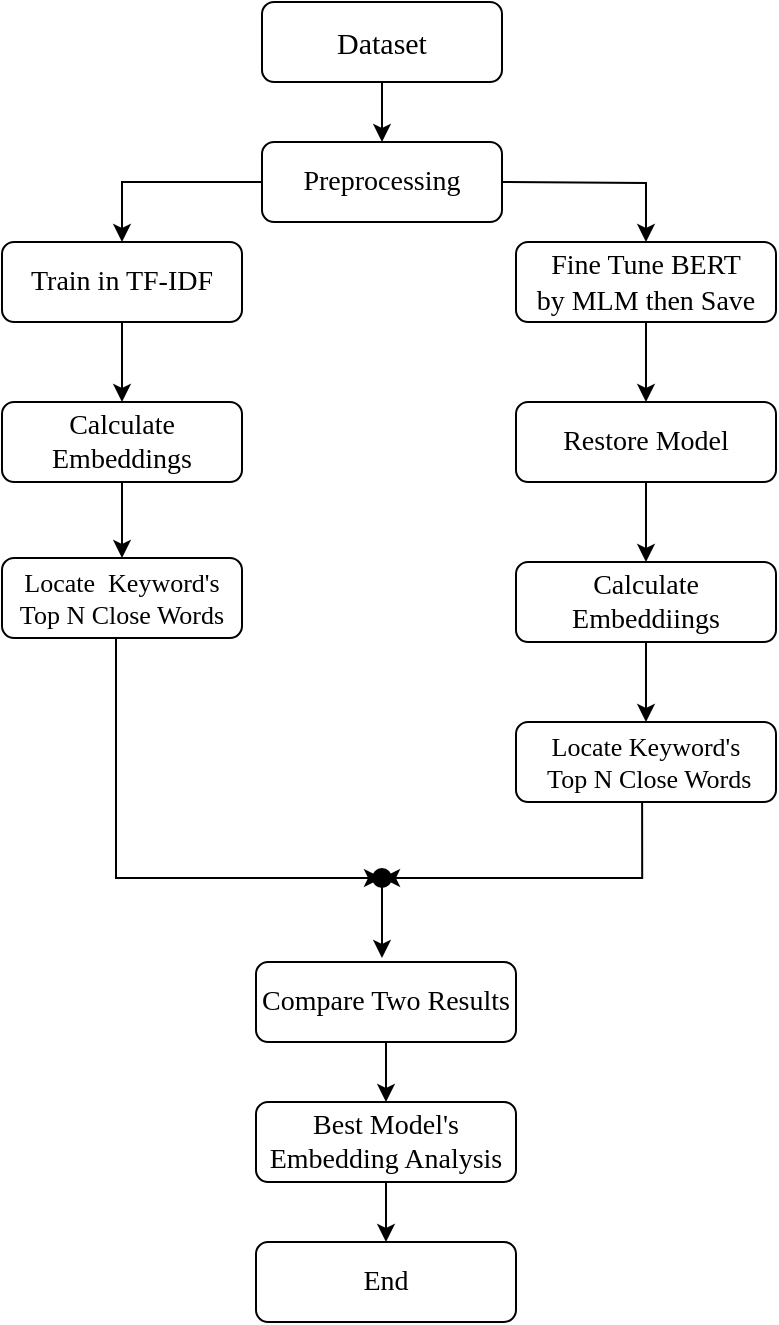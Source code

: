 <mxfile version="24.3.1" type="github">
  <diagram id="C5RBs43oDa-KdzZeNtuy" name="Page-1">
    <mxGraphModel dx="954" dy="647" grid="1" gridSize="10" guides="1" tooltips="1" connect="1" arrows="1" fold="1" page="1" pageScale="1" pageWidth="827" pageHeight="1169" math="0" shadow="0">
      <root>
        <mxCell id="WIyWlLk6GJQsqaUBKTNV-0" />
        <mxCell id="WIyWlLk6GJQsqaUBKTNV-1" parent="WIyWlLk6GJQsqaUBKTNV-0" />
        <mxCell id="OyEdLZU8aLM32vGG7SJD-14" value="" style="edgeStyle=orthogonalEdgeStyle;rounded=0;orthogonalLoop=1;jettySize=auto;html=1;" parent="WIyWlLk6GJQsqaUBKTNV-1" source="WIyWlLk6GJQsqaUBKTNV-3" target="OyEdLZU8aLM32vGG7SJD-13" edge="1">
          <mxGeometry relative="1" as="geometry" />
        </mxCell>
        <mxCell id="WIyWlLk6GJQsqaUBKTNV-3" value="&lt;font style=&quot;font-size: 15px;&quot; face=&quot;Georgia&quot;&gt;Dataset&lt;/font&gt;" style="rounded=1;whiteSpace=wrap;html=1;fontSize=12;glass=0;strokeWidth=1;shadow=0;" parent="WIyWlLk6GJQsqaUBKTNV-1" vertex="1">
          <mxGeometry x="320" y="80" width="120" height="40" as="geometry" />
        </mxCell>
        <mxCell id="OyEdLZU8aLM32vGG7SJD-6" value="" style="edgeStyle=orthogonalEdgeStyle;rounded=0;orthogonalLoop=1;jettySize=auto;html=1;" parent="WIyWlLk6GJQsqaUBKTNV-1" target="OyEdLZU8aLM32vGG7SJD-5" edge="1">
          <mxGeometry relative="1" as="geometry">
            <mxPoint x="440" y="170" as="sourcePoint" />
          </mxGeometry>
        </mxCell>
        <mxCell id="OyEdLZU8aLM32vGG7SJD-20" value="" style="edgeStyle=orthogonalEdgeStyle;rounded=0;orthogonalLoop=1;jettySize=auto;html=1;" parent="WIyWlLk6GJQsqaUBKTNV-1" source="OyEdLZU8aLM32vGG7SJD-5" target="OyEdLZU8aLM32vGG7SJD-19" edge="1">
          <mxGeometry relative="1" as="geometry" />
        </mxCell>
        <mxCell id="OyEdLZU8aLM32vGG7SJD-5" value="&lt;div style=&quot;font-size: 14px;&quot;&gt;&lt;font style=&quot;font-size: 14px;&quot;&gt;&lt;span style=&quot;font-family: Georgia;&quot;&gt;Fine Tune BERT&lt;/span&gt;&lt;/font&gt;&lt;/div&gt;&lt;div style=&quot;font-size: 14px;&quot;&gt;&lt;font style=&quot;font-size: 14px;&quot;&gt;&lt;span style=&quot;font-family: Georgia;&quot;&gt;&amp;nbsp;by MLM&lt;/span&gt;&lt;span style=&quot;font-family: YG_AiRH8RdLS5TOYh-Wq;&quot;&gt;&amp;nbsp;then Save&amp;nbsp;&lt;/span&gt;&lt;/font&gt;&lt;/div&gt;" style="whiteSpace=wrap;html=1;rounded=1;glass=0;strokeWidth=1;shadow=0;" parent="WIyWlLk6GJQsqaUBKTNV-1" vertex="1">
          <mxGeometry x="447" y="200" width="130" height="40" as="geometry" />
        </mxCell>
        <mxCell id="OyEdLZU8aLM32vGG7SJD-16" value="" style="edgeStyle=orthogonalEdgeStyle;rounded=0;orthogonalLoop=1;jettySize=auto;html=1;" parent="WIyWlLk6GJQsqaUBKTNV-1" source="OyEdLZU8aLM32vGG7SJD-13" target="OyEdLZU8aLM32vGG7SJD-15" edge="1">
          <mxGeometry relative="1" as="geometry" />
        </mxCell>
        <mxCell id="OyEdLZU8aLM32vGG7SJD-13" value="&lt;font style=&quot;font-size: 14px;&quot; face=&quot;Georgia&quot;&gt;Preprocessing&lt;/font&gt;" style="rounded=1;whiteSpace=wrap;html=1;fontSize=12;glass=0;strokeWidth=1;shadow=0;" parent="WIyWlLk6GJQsqaUBKTNV-1" vertex="1">
          <mxGeometry x="320" y="150" width="120" height="40" as="geometry" />
        </mxCell>
        <mxCell id="OyEdLZU8aLM32vGG7SJD-18" value="" style="edgeStyle=orthogonalEdgeStyle;rounded=0;orthogonalLoop=1;jettySize=auto;html=1;" parent="WIyWlLk6GJQsqaUBKTNV-1" source="OyEdLZU8aLM32vGG7SJD-15" target="OyEdLZU8aLM32vGG7SJD-17" edge="1">
          <mxGeometry relative="1" as="geometry" />
        </mxCell>
        <mxCell id="OyEdLZU8aLM32vGG7SJD-15" value="&lt;font style=&quot;font-size: 14px;&quot; face=&quot;Georgia&quot;&gt;Train in TF-IDF&lt;/font&gt;" style="rounded=1;whiteSpace=wrap;html=1;fontSize=12;glass=0;strokeWidth=1;shadow=0;" parent="WIyWlLk6GJQsqaUBKTNV-1" vertex="1">
          <mxGeometry x="190" y="200" width="120" height="40" as="geometry" />
        </mxCell>
        <mxCell id="OyEdLZU8aLM32vGG7SJD-28" value="" style="edgeStyle=orthogonalEdgeStyle;rounded=0;orthogonalLoop=1;jettySize=auto;html=1;" parent="WIyWlLk6GJQsqaUBKTNV-1" source="OyEdLZU8aLM32vGG7SJD-17" target="OyEdLZU8aLM32vGG7SJD-27" edge="1">
          <mxGeometry relative="1" as="geometry" />
        </mxCell>
        <mxCell id="OyEdLZU8aLM32vGG7SJD-17" value="&lt;font style=&quot;font-size: 14px;&quot; face=&quot;Georgia&quot;&gt;Calculate Embeddings&lt;/font&gt;" style="rounded=1;whiteSpace=wrap;html=1;fontSize=12;glass=0;strokeWidth=1;shadow=0;" parent="WIyWlLk6GJQsqaUBKTNV-1" vertex="1">
          <mxGeometry x="190" y="280" width="120" height="40" as="geometry" />
        </mxCell>
        <mxCell id="OyEdLZU8aLM32vGG7SJD-22" value="" style="edgeStyle=orthogonalEdgeStyle;rounded=0;orthogonalLoop=1;jettySize=auto;html=1;" parent="WIyWlLk6GJQsqaUBKTNV-1" source="OyEdLZU8aLM32vGG7SJD-19" target="OyEdLZU8aLM32vGG7SJD-21" edge="1">
          <mxGeometry relative="1" as="geometry" />
        </mxCell>
        <mxCell id="OyEdLZU8aLM32vGG7SJD-19" value="&lt;font style=&quot;font-size: 14px;&quot; face=&quot;Georgia&quot;&gt;Restore Model&lt;/font&gt;" style="whiteSpace=wrap;html=1;rounded=1;glass=0;strokeWidth=1;shadow=0;" parent="WIyWlLk6GJQsqaUBKTNV-1" vertex="1">
          <mxGeometry x="447" y="280" width="130" height="40" as="geometry" />
        </mxCell>
        <mxCell id="OyEdLZU8aLM32vGG7SJD-24" value="" style="edgeStyle=orthogonalEdgeStyle;rounded=0;orthogonalLoop=1;jettySize=auto;html=1;" parent="WIyWlLk6GJQsqaUBKTNV-1" source="OyEdLZU8aLM32vGG7SJD-21" target="OyEdLZU8aLM32vGG7SJD-23" edge="1">
          <mxGeometry relative="1" as="geometry" />
        </mxCell>
        <mxCell id="OyEdLZU8aLM32vGG7SJD-21" value="&lt;font style=&quot;font-size: 14px;&quot; face=&quot;Georgia&quot;&gt;Calculate Embeddiings&lt;/font&gt;" style="whiteSpace=wrap;html=1;rounded=1;glass=0;strokeWidth=1;shadow=0;" parent="WIyWlLk6GJQsqaUBKTNV-1" vertex="1">
          <mxGeometry x="447" y="360" width="130" height="40" as="geometry" />
        </mxCell>
        <mxCell id="OyEdLZU8aLM32vGG7SJD-32" value="" style="edgeStyle=orthogonalEdgeStyle;rounded=0;orthogonalLoop=1;jettySize=auto;html=1;entryX=0.85;entryY=0.55;entryDx=0;entryDy=0;entryPerimeter=0;" parent="WIyWlLk6GJQsqaUBKTNV-1" target="OyEdLZU8aLM32vGG7SJD-29" edge="1">
          <mxGeometry relative="1" as="geometry">
            <mxPoint x="510.059" y="480" as="sourcePoint" />
            <mxPoint x="345" y="518" as="targetPoint" />
            <Array as="points">
              <mxPoint x="510" y="518" />
            </Array>
          </mxGeometry>
        </mxCell>
        <mxCell id="OyEdLZU8aLM32vGG7SJD-23" value="&lt;font style=&quot;font-size: 13px;&quot; face=&quot;Georgia&quot;&gt;Locate Keyword&#39;s&lt;/font&gt;&lt;div&gt;&lt;font style=&quot;font-size: 13px;&quot; face=&quot;Georgia&quot;&gt;&amp;nbsp;Top N Close Words&lt;/font&gt;&lt;/div&gt;" style="whiteSpace=wrap;html=1;rounded=1;glass=0;strokeWidth=1;shadow=0;" parent="WIyWlLk6GJQsqaUBKTNV-1" vertex="1">
          <mxGeometry x="447" y="440" width="130" height="40" as="geometry" />
        </mxCell>
        <mxCell id="OyEdLZU8aLM32vGG7SJD-27" value="&lt;font style=&quot;font-size: 13px;&quot; face=&quot;Georgia&quot;&gt;Locate &amp;nbsp;Keyword&#39;s Top N Close Words&lt;/font&gt;" style="rounded=1;whiteSpace=wrap;html=1;fontSize=12;glass=0;strokeWidth=1;shadow=0;" parent="WIyWlLk6GJQsqaUBKTNV-1" vertex="1">
          <mxGeometry x="190" y="358" width="120" height="40" as="geometry" />
        </mxCell>
        <mxCell id="OyEdLZU8aLM32vGG7SJD-37" value="" style="edgeStyle=orthogonalEdgeStyle;rounded=0;orthogonalLoop=1;jettySize=auto;html=1;" parent="WIyWlLk6GJQsqaUBKTNV-1" source="OyEdLZU8aLM32vGG7SJD-29" edge="1">
          <mxGeometry relative="1" as="geometry">
            <mxPoint x="380" y="558.0" as="targetPoint" />
          </mxGeometry>
        </mxCell>
        <mxCell id="OyEdLZU8aLM32vGG7SJD-29" value="" style="shape=waypoint;sketch=0;size=6;pointerEvents=1;points=[];resizable=0;rotatable=0;perimeter=centerPerimeter;snapToPoint=1;rounded=1;glass=0;strokeWidth=3;shadow=0;" parent="WIyWlLk6GJQsqaUBKTNV-1" vertex="1">
          <mxGeometry x="370" y="508" width="20" height="20" as="geometry" />
        </mxCell>
        <mxCell id="OyEdLZU8aLM32vGG7SJD-35" value="" style="endArrow=classic;html=1;rounded=0;" parent="WIyWlLk6GJQsqaUBKTNV-1" edge="1">
          <mxGeometry width="50" height="50" relative="1" as="geometry">
            <mxPoint x="247" y="398" as="sourcePoint" />
            <mxPoint x="380" y="518" as="targetPoint" />
            <Array as="points">
              <mxPoint x="247" y="518" />
            </Array>
          </mxGeometry>
        </mxCell>
        <mxCell id="OyEdLZU8aLM32vGG7SJD-41" value="" style="edgeStyle=orthogonalEdgeStyle;rounded=0;orthogonalLoop=1;jettySize=auto;html=1;" parent="WIyWlLk6GJQsqaUBKTNV-1" source="OyEdLZU8aLM32vGG7SJD-38" target="OyEdLZU8aLM32vGG7SJD-40" edge="1">
          <mxGeometry relative="1" as="geometry" />
        </mxCell>
        <mxCell id="OyEdLZU8aLM32vGG7SJD-38" value="&lt;font style=&quot;font-size: 14px;&quot; face=&quot;Georgia&quot;&gt;Compare Two Results&lt;/font&gt;" style="whiteSpace=wrap;html=1;rounded=1;glass=0;strokeWidth=1;shadow=0;" parent="WIyWlLk6GJQsqaUBKTNV-1" vertex="1">
          <mxGeometry x="317" y="560" width="130" height="40" as="geometry" />
        </mxCell>
        <mxCell id="rxzBvH736Up1jcttHPpc-1" value="" style="edgeStyle=orthogonalEdgeStyle;rounded=0;orthogonalLoop=1;jettySize=auto;html=1;" edge="1" parent="WIyWlLk6GJQsqaUBKTNV-1" source="OyEdLZU8aLM32vGG7SJD-40" target="rxzBvH736Up1jcttHPpc-0">
          <mxGeometry relative="1" as="geometry" />
        </mxCell>
        <mxCell id="OyEdLZU8aLM32vGG7SJD-40" value="&lt;font style=&quot;font-size: 14px;&quot; face=&quot;Georgia&quot;&gt;Best Model&#39;s Embedding Analysis&lt;/font&gt;" style="whiteSpace=wrap;html=1;rounded=1;glass=0;strokeWidth=1;shadow=0;" parent="WIyWlLk6GJQsqaUBKTNV-1" vertex="1">
          <mxGeometry x="317" y="630" width="130" height="40" as="geometry" />
        </mxCell>
        <mxCell id="rxzBvH736Up1jcttHPpc-0" value="&lt;font face=&quot;Georgia&quot;&gt;&lt;span style=&quot;font-size: 14px;&quot;&gt;End&lt;/span&gt;&lt;/font&gt;" style="whiteSpace=wrap;html=1;rounded=1;glass=0;strokeWidth=1;shadow=0;" vertex="1" parent="WIyWlLk6GJQsqaUBKTNV-1">
          <mxGeometry x="317" y="700" width="130" height="40" as="geometry" />
        </mxCell>
      </root>
    </mxGraphModel>
  </diagram>
</mxfile>
